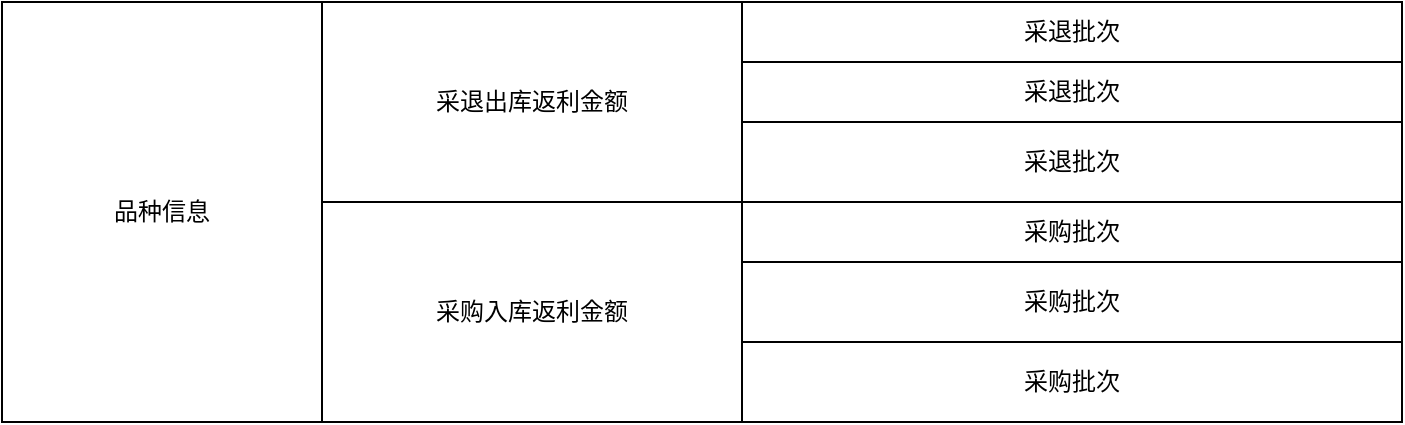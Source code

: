 <mxfile version="14.8.6" type="github">
  <diagram id="ias_9v_YqqIfuC1sGkX4" name="Page-1">
    <mxGraphModel dx="1422" dy="762" grid="1" gridSize="10" guides="1" tooltips="1" connect="1" arrows="1" fold="1" page="1" pageScale="1" pageWidth="827" pageHeight="1169" math="0" shadow="0">
      <root>
        <mxCell id="0" />
        <mxCell id="1" parent="0" />
        <mxCell id="AJn2Z4O8KOHtu1HilTnl-1" value="" style="rounded=0;whiteSpace=wrap;html=1;" vertex="1" parent="1">
          <mxGeometry x="80" y="130" width="700" height="210" as="geometry" />
        </mxCell>
        <mxCell id="AJn2Z4O8KOHtu1HilTnl-2" value="品种信息" style="rounded=0;whiteSpace=wrap;html=1;" vertex="1" parent="1">
          <mxGeometry x="80" y="130" width="160" height="210" as="geometry" />
        </mxCell>
        <mxCell id="AJn2Z4O8KOHtu1HilTnl-3" value="采退出库返利金额" style="rounded=0;whiteSpace=wrap;html=1;" vertex="1" parent="1">
          <mxGeometry x="240" y="130" width="210" height="100" as="geometry" />
        </mxCell>
        <mxCell id="AJn2Z4O8KOHtu1HilTnl-4" value="&lt;span&gt;采购入库返利金额&lt;/span&gt;" style="rounded=0;whiteSpace=wrap;html=1;" vertex="1" parent="1">
          <mxGeometry x="240" y="230" width="210" height="110" as="geometry" />
        </mxCell>
        <mxCell id="AJn2Z4O8KOHtu1HilTnl-5" value="" style="rounded=0;whiteSpace=wrap;html=1;" vertex="1" parent="1">
          <mxGeometry x="450" y="130" width="330" height="100" as="geometry" />
        </mxCell>
        <mxCell id="AJn2Z4O8KOHtu1HilTnl-6" value="" style="rounded=0;whiteSpace=wrap;html=1;" vertex="1" parent="1">
          <mxGeometry x="450" y="230" width="330" height="110" as="geometry" />
        </mxCell>
        <mxCell id="AJn2Z4O8KOHtu1HilTnl-7" value="采退批次" style="rounded=0;whiteSpace=wrap;html=1;" vertex="1" parent="1">
          <mxGeometry x="450" y="130" width="330" height="30" as="geometry" />
        </mxCell>
        <mxCell id="AJn2Z4O8KOHtu1HilTnl-8" value="采退批次" style="rounded=0;whiteSpace=wrap;html=1;" vertex="1" parent="1">
          <mxGeometry x="450" y="160" width="330" height="30" as="geometry" />
        </mxCell>
        <mxCell id="AJn2Z4O8KOHtu1HilTnl-9" value="采退批次" style="rounded=0;whiteSpace=wrap;html=1;" vertex="1" parent="1">
          <mxGeometry x="450" y="190" width="330" height="40" as="geometry" />
        </mxCell>
        <mxCell id="AJn2Z4O8KOHtu1HilTnl-10" value="采购批次" style="rounded=0;whiteSpace=wrap;html=1;" vertex="1" parent="1">
          <mxGeometry x="450" y="230" width="330" height="30" as="geometry" />
        </mxCell>
        <mxCell id="AJn2Z4O8KOHtu1HilTnl-11" value="采购批次" style="rounded=0;whiteSpace=wrap;html=1;" vertex="1" parent="1">
          <mxGeometry x="450" y="260" width="330" height="40" as="geometry" />
        </mxCell>
        <mxCell id="AJn2Z4O8KOHtu1HilTnl-12" value="采购批次" style="rounded=0;whiteSpace=wrap;html=1;" vertex="1" parent="1">
          <mxGeometry x="450" y="300" width="330" height="40" as="geometry" />
        </mxCell>
      </root>
    </mxGraphModel>
  </diagram>
</mxfile>
